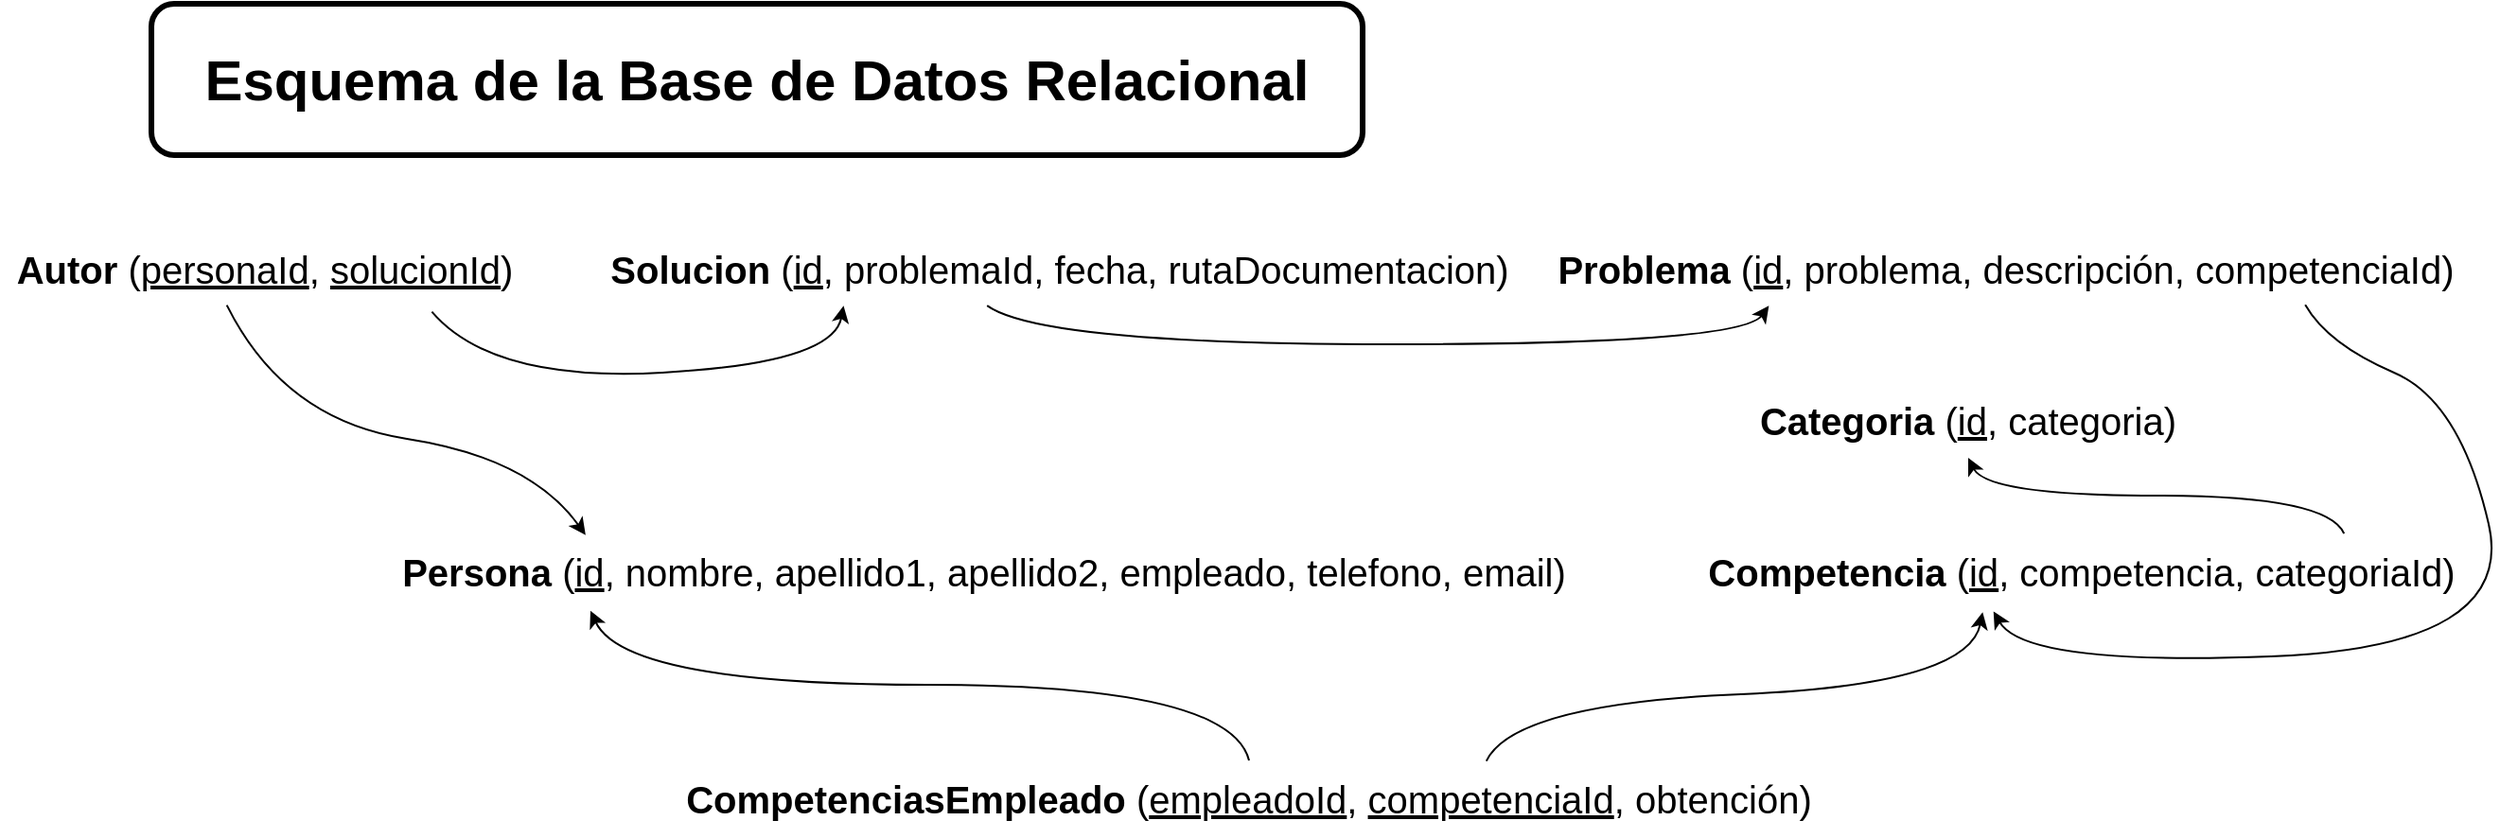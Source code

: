 <mxfile version="26.0.9">
  <diagram name="Página-1" id="r680a2kSxSQnS_c1aFRB">
    <mxGraphModel dx="2257" dy="1804" grid="1" gridSize="10" guides="1" tooltips="1" connect="1" arrows="1" fold="1" page="1" pageScale="1" pageWidth="1000" pageHeight="1000" math="0" shadow="0">
      <root>
        <mxCell id="0" />
        <mxCell id="1" parent="0" />
        <mxCell id="TEnRy6ez4rsZKCmlb2lD-1" value="&lt;b&gt;Persona&lt;/b&gt;&amp;nbsp;(&lt;u&gt;id&lt;/u&gt;, nombre, apellido1, apellido2, empleado, telefono, email)" style="text;html=1;align=center;verticalAlign=middle;whiteSpace=wrap;rounded=0;fontSize=20;" parent="1" vertex="1">
          <mxGeometry x="120" y="120" width="640" height="40" as="geometry" />
        </mxCell>
        <mxCell id="TEnRy6ez4rsZKCmlb2lD-3" value="&lt;b&gt;CompetenciasEmpleado&lt;/b&gt; (&lt;u&gt;empleadoId&lt;/u&gt;, &lt;u&gt;competenciaId&lt;/u&gt;, obtención)" style="text;html=1;align=center;verticalAlign=middle;whiteSpace=wrap;rounded=0;fontSize=20;" parent="1" vertex="1">
          <mxGeometry x="280" y="240" width="600" height="40" as="geometry" />
        </mxCell>
        <mxCell id="TEnRy6ez4rsZKCmlb2lD-5" value="&lt;b&gt;Competencia&lt;/b&gt;&amp;nbsp;(&lt;u&gt;id&lt;/u&gt;, competencia, categoriaId)" style="text;html=1;align=center;verticalAlign=middle;whiteSpace=wrap;rounded=0;fontSize=20;" parent="1" vertex="1">
          <mxGeometry x="800" y="120" width="440" height="40" as="geometry" />
        </mxCell>
        <mxCell id="TEnRy6ez4rsZKCmlb2lD-8" value="&lt;b&gt;Categoria&lt;/b&gt; (&lt;u&gt;id&lt;/u&gt;, categoria)" style="text;html=1;align=center;verticalAlign=middle;whiteSpace=wrap;rounded=0;fontSize=20;" parent="1" vertex="1">
          <mxGeometry x="840" y="40" width="240" height="40" as="geometry" />
        </mxCell>
        <mxCell id="TEnRy6ez4rsZKCmlb2lD-12" value="" style="curved=1;endArrow=classic;html=1;rounded=0;entryX=0.5;entryY=1;entryDx=0;entryDy=0;exitX=0.815;exitY=0.002;exitDx=0;exitDy=0;exitPerimeter=0;" parent="1" source="TEnRy6ez4rsZKCmlb2lD-5" target="TEnRy6ez4rsZKCmlb2lD-8" edge="1">
          <mxGeometry width="50" height="50" relative="1" as="geometry">
            <mxPoint x="980" y="240" as="sourcePoint" />
            <mxPoint x="1030" y="190" as="targetPoint" />
            <Array as="points">
              <mxPoint x="1150" y="100" />
              <mxPoint x="970" y="100" />
            </Array>
          </mxGeometry>
        </mxCell>
        <mxCell id="TEnRy6ez4rsZKCmlb2lD-13" value="" style="curved=1;endArrow=classic;html=1;rounded=0;entryX=0.381;entryY=1.041;entryDx=0;entryDy=0;entryPerimeter=0;exitX=0.709;exitY=0.007;exitDx=0;exitDy=0;exitPerimeter=0;" parent="1" source="TEnRy6ez4rsZKCmlb2lD-3" target="TEnRy6ez4rsZKCmlb2lD-5" edge="1">
          <mxGeometry width="50" height="50" relative="1" as="geometry">
            <mxPoint x="810" y="220" as="sourcePoint" />
            <mxPoint x="860" y="170" as="targetPoint" />
            <Array as="points">
              <mxPoint x="720" y="210" />
              <mxPoint x="960" y="200" />
            </Array>
          </mxGeometry>
        </mxCell>
        <mxCell id="TEnRy6ez4rsZKCmlb2lD-14" value="" style="curved=1;endArrow=classic;html=1;rounded=0;entryX=0.175;entryY=1.021;entryDx=0;entryDy=0;entryPerimeter=0;exitX=0.5;exitY=0;exitDx=0;exitDy=0;" parent="1" source="TEnRy6ez4rsZKCmlb2lD-3" target="TEnRy6ez4rsZKCmlb2lD-1" edge="1">
          <mxGeometry width="50" height="50" relative="1" as="geometry">
            <mxPoint x="380" y="220" as="sourcePoint" />
            <mxPoint x="430" y="170" as="targetPoint" />
            <Array as="points">
              <mxPoint x="570" y="200" />
              <mxPoint x="250" y="200" />
            </Array>
          </mxGeometry>
        </mxCell>
        <mxCell id="TEnRy6ez4rsZKCmlb2lD-15" value="&lt;b&gt;Problema&lt;/b&gt;&amp;nbsp;(&lt;u&gt;id&lt;/u&gt;, problema, descripción, competenciaId)" style="text;html=1;align=center;verticalAlign=middle;whiteSpace=wrap;rounded=0;fontSize=20;" parent="1" vertex="1">
          <mxGeometry x="720" y="-40" width="520" height="40" as="geometry" />
        </mxCell>
        <mxCell id="TEnRy6ez4rsZKCmlb2lD-16" value="&lt;b&gt;Solucion&lt;/b&gt;&amp;nbsp;(&lt;u&gt;id&lt;/u&gt;, problemaId, fecha, rutaDocumentacion)" style="text;html=1;align=center;verticalAlign=middle;whiteSpace=wrap;rounded=0;fontSize=20;" parent="1" vertex="1">
          <mxGeometry x="240" y="-40" width="480" height="40" as="geometry" />
        </mxCell>
        <mxCell id="TEnRy6ez4rsZKCmlb2lD-17" value="" style="curved=1;endArrow=classic;html=1;rounded=0;exitX=0.42;exitY=0.989;exitDx=0;exitDy=0;exitPerimeter=0;entryX=0.259;entryY=0.99;entryDx=0;entryDy=0;entryPerimeter=0;" parent="1" source="TEnRy6ez4rsZKCmlb2lD-16" target="TEnRy6ez4rsZKCmlb2lD-15" edge="1">
          <mxGeometry width="50" height="50" relative="1" as="geometry">
            <mxPoint x="500" y="50" as="sourcePoint" />
            <mxPoint x="670" y="40" as="targetPoint" />
            <Array as="points">
              <mxPoint x="470" y="20" />
              <mxPoint x="840" y="20" />
            </Array>
          </mxGeometry>
        </mxCell>
        <mxCell id="TEnRy6ez4rsZKCmlb2lD-18" value="" style="curved=1;endArrow=classic;html=1;rounded=0;exitX=0.804;exitY=0.979;exitDx=0;exitDy=0;exitPerimeter=0;entryX=0.394;entryY=1.03;entryDx=0;entryDy=0;entryPerimeter=0;" parent="1" source="TEnRy6ez4rsZKCmlb2lD-15" target="TEnRy6ez4rsZKCmlb2lD-5" edge="1">
          <mxGeometry width="50" height="50" relative="1" as="geometry">
            <mxPoint x="1110" y="-60" as="sourcePoint" />
            <mxPoint x="980" y="161" as="targetPoint" />
            <Array as="points">
              <mxPoint x="1150" y="20" />
              <mxPoint x="1220" y="50" />
              <mxPoint x="1250" y="180" />
              <mxPoint x="990" y="190" />
            </Array>
          </mxGeometry>
        </mxCell>
        <mxCell id="TEnRy6ez4rsZKCmlb2lD-20" value="&lt;span style=&quot;font-size: 30px; font-weight: 700;&quot;&gt;Esquema de la Base de Datos Relacional&lt;/span&gt;" style="rounded=1;whiteSpace=wrap;html=1;strokeWidth=3;" parent="1" vertex="1">
          <mxGeometry y="-160" width="640" height="80" as="geometry" />
        </mxCell>
        <mxCell id="TEnRy6ez4rsZKCmlb2lD-25" value="&lt;b&gt;Autor&lt;/b&gt;&amp;nbsp;(&lt;u&gt;personaId&lt;/u&gt;, &lt;u&gt;solucionId&lt;/u&gt;)" style="text;html=1;align=center;verticalAlign=middle;whiteSpace=wrap;rounded=0;fontSize=20;" parent="1" vertex="1">
          <mxGeometry x="-80" y="-40" width="280" height="40" as="geometry" />
        </mxCell>
        <mxCell id="TEnRy6ez4rsZKCmlb2lD-26" value="" style="curved=1;endArrow=classic;html=1;rounded=0;entryX=0.171;entryY=0.021;entryDx=0;entryDy=0;entryPerimeter=0;exitX=0.428;exitY=0.983;exitDx=0;exitDy=0;exitPerimeter=0;" parent="1" source="TEnRy6ez4rsZKCmlb2lD-25" target="TEnRy6ez4rsZKCmlb2lD-1" edge="1">
          <mxGeometry width="50" height="50" relative="1" as="geometry">
            <mxPoint x="-40" y="70" as="sourcePoint" />
            <mxPoint x="40" y="30" as="targetPoint" />
            <Array as="points">
              <mxPoint x="70" y="60" />
              <mxPoint x="200" y="80" />
            </Array>
          </mxGeometry>
        </mxCell>
        <mxCell id="TEnRy6ez4rsZKCmlb2lD-28" value="" style="curved=1;endArrow=classic;html=1;rounded=0;entryX=0.262;entryY=0.99;entryDx=0;entryDy=0;entryPerimeter=0;exitX=0.815;exitY=1.07;exitDx=0;exitDy=0;exitPerimeter=0;" parent="1" source="TEnRy6ez4rsZKCmlb2lD-25" target="TEnRy6ez4rsZKCmlb2lD-16" edge="1">
          <mxGeometry width="50" height="50" relative="1" as="geometry">
            <mxPoint x="390" y="90" as="sourcePoint" />
            <mxPoint x="440" y="40" as="targetPoint" />
            <Array as="points">
              <mxPoint x="180" y="40" />
              <mxPoint x="360" y="30" />
            </Array>
          </mxGeometry>
        </mxCell>
      </root>
    </mxGraphModel>
  </diagram>
</mxfile>
